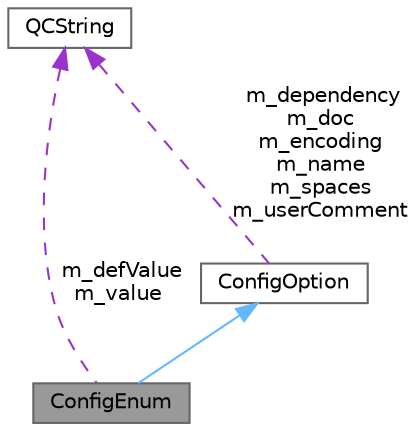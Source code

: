 digraph "ConfigEnum"
{
 // INTERACTIVE_SVG=YES
 // LATEX_PDF_SIZE
  bgcolor="transparent";
  edge [fontname=Helvetica,fontsize=10,labelfontname=Helvetica,labelfontsize=10];
  node [fontname=Helvetica,fontsize=10,shape=box,height=0.2,width=0.4];
  Node1 [label="ConfigEnum",height=0.2,width=0.4,color="gray40", fillcolor="grey60", style="filled", fontcolor="black",tooltip="Class representing an enum type option."];
  Node2 -> Node1 [dir="back",color="steelblue1",style="solid"];
  Node2 [label="ConfigOption",height=0.2,width=0.4,color="gray40", fillcolor="white", style="filled",URL="$d2/dd3/class_config_option.html",tooltip="Abstract base class for any configuration option."];
  Node3 -> Node2 [dir="back",color="darkorchid3",style="dashed",label=" m_dependency\nm_doc\nm_encoding\nm_name\nm_spaces\nm_userComment" ];
  Node3 [label="QCString",height=0.2,width=0.4,color="gray40", fillcolor="white", style="filled",URL="$d9/d45/class_q_c_string.html",tooltip="This is an alternative implementation of QCString."];
  Node3 -> Node1 [dir="back",color="darkorchid3",style="dashed",label=" m_defValue\nm_value" ];
}
